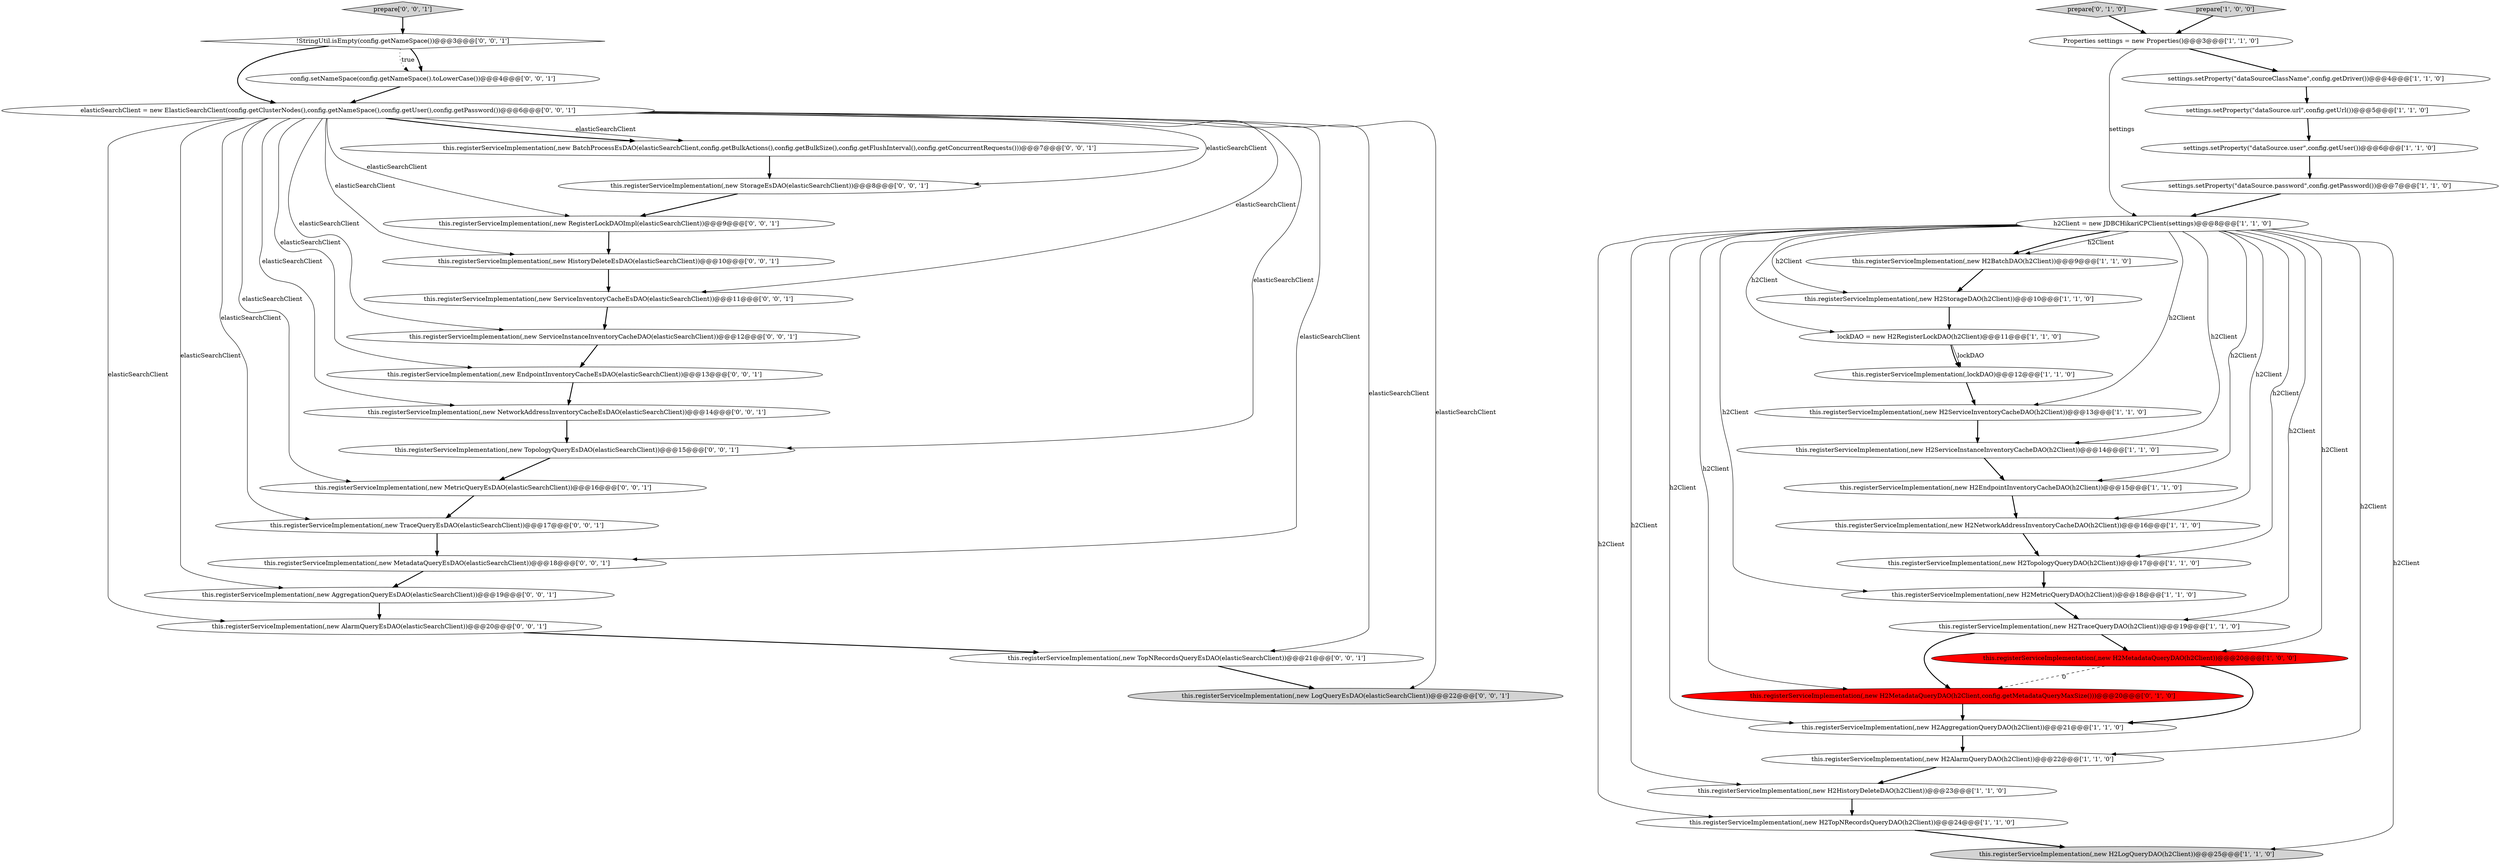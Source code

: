 digraph {
38 [style = filled, label = "this.registerServiceImplementation(,new TraceQueryEsDAO(elasticSearchClient))@@@17@@@['0', '0', '1']", fillcolor = white, shape = ellipse image = "AAA0AAABBB3BBB"];
30 [style = filled, label = "this.registerServiceImplementation(,new ServiceInstanceInventoryCacheDAO(elasticSearchClient))@@@12@@@['0', '0', '1']", fillcolor = white, shape = ellipse image = "AAA0AAABBB3BBB"];
1 [style = filled, label = "this.registerServiceImplementation(,lockDAO)@@@12@@@['1', '1', '0']", fillcolor = white, shape = ellipse image = "AAA0AAABBB1BBB"];
35 [style = filled, label = "this.registerServiceImplementation(,new EndpointInventoryCacheEsDAO(elasticSearchClient))@@@13@@@['0', '0', '1']", fillcolor = white, shape = ellipse image = "AAA0AAABBB3BBB"];
29 [style = filled, label = "this.registerServiceImplementation(,new MetadataQueryEsDAO(elasticSearchClient))@@@18@@@['0', '0', '1']", fillcolor = white, shape = ellipse image = "AAA0AAABBB3BBB"];
32 [style = filled, label = "elasticSearchClient = new ElasticSearchClient(config.getClusterNodes(),config.getNameSpace(),config.getUser(),config.getPassword())@@@6@@@['0', '0', '1']", fillcolor = white, shape = ellipse image = "AAA0AAABBB3BBB"];
4 [style = filled, label = "this.registerServiceImplementation(,new H2ServiceInventoryCacheDAO(h2Client))@@@13@@@['1', '1', '0']", fillcolor = white, shape = ellipse image = "AAA0AAABBB1BBB"];
23 [style = filled, label = "this.registerServiceImplementation(,new H2AlarmQueryDAO(h2Client))@@@22@@@['1', '1', '0']", fillcolor = white, shape = ellipse image = "AAA0AAABBB1BBB"];
8 [style = filled, label = "Properties settings = new Properties()@@@3@@@['1', '1', '0']", fillcolor = white, shape = ellipse image = "AAA0AAABBB1BBB"];
20 [style = filled, label = "this.registerServiceImplementation(,new H2HistoryDeleteDAO(h2Client))@@@23@@@['1', '1', '0']", fillcolor = white, shape = ellipse image = "AAA0AAABBB1BBB"];
25 [style = filled, label = "this.registerServiceImplementation(,new H2MetadataQueryDAO(h2Client,config.getMetadataQueryMaxSize()))@@@20@@@['0', '1', '0']", fillcolor = red, shape = ellipse image = "AAA1AAABBB2BBB"];
14 [style = filled, label = "settings.setProperty(\"dataSource.user\",config.getUser())@@@6@@@['1', '1', '0']", fillcolor = white, shape = ellipse image = "AAA0AAABBB1BBB"];
24 [style = filled, label = "prepare['0', '1', '0']", fillcolor = lightgray, shape = diamond image = "AAA0AAABBB2BBB"];
11 [style = filled, label = "this.registerServiceImplementation(,new H2AggregationQueryDAO(h2Client))@@@21@@@['1', '1', '0']", fillcolor = white, shape = ellipse image = "AAA0AAABBB1BBB"];
19 [style = filled, label = "this.registerServiceImplementation(,new H2NetworkAddressInventoryCacheDAO(h2Client))@@@16@@@['1', '1', '0']", fillcolor = white, shape = ellipse image = "AAA0AAABBB1BBB"];
33 [style = filled, label = "this.registerServiceImplementation(,new NetworkAddressInventoryCacheEsDAO(elasticSearchClient))@@@14@@@['0', '0', '1']", fillcolor = white, shape = ellipse image = "AAA0AAABBB3BBB"];
6 [style = filled, label = "this.registerServiceImplementation(,new H2TopNRecordsQueryDAO(h2Client))@@@24@@@['1', '1', '0']", fillcolor = white, shape = ellipse image = "AAA0AAABBB1BBB"];
26 [style = filled, label = "this.registerServiceImplementation(,new MetricQueryEsDAO(elasticSearchClient))@@@16@@@['0', '0', '1']", fillcolor = white, shape = ellipse image = "AAA0AAABBB3BBB"];
0 [style = filled, label = "lockDAO = new H2RegisterLockDAO(h2Client)@@@11@@@['1', '1', '0']", fillcolor = white, shape = ellipse image = "AAA0AAABBB1BBB"];
2 [style = filled, label = "this.registerServiceImplementation(,new H2StorageDAO(h2Client))@@@10@@@['1', '1', '0']", fillcolor = white, shape = ellipse image = "AAA0AAABBB1BBB"];
21 [style = filled, label = "prepare['1', '0', '0']", fillcolor = lightgray, shape = diamond image = "AAA0AAABBB1BBB"];
39 [style = filled, label = "this.registerServiceImplementation(,new RegisterLockDAOImpl(elasticSearchClient))@@@9@@@['0', '0', '1']", fillcolor = white, shape = ellipse image = "AAA0AAABBB3BBB"];
10 [style = filled, label = "this.registerServiceImplementation(,new H2TraceQueryDAO(h2Client))@@@19@@@['1', '1', '0']", fillcolor = white, shape = ellipse image = "AAA0AAABBB1BBB"];
12 [style = filled, label = "h2Client = new JDBCHikariCPClient(settings)@@@8@@@['1', '1', '0']", fillcolor = white, shape = ellipse image = "AAA0AAABBB1BBB"];
17 [style = filled, label = "this.registerServiceImplementation(,new H2EndpointInventoryCacheDAO(h2Client))@@@15@@@['1', '1', '0']", fillcolor = white, shape = ellipse image = "AAA0AAABBB1BBB"];
37 [style = filled, label = "!StringUtil.isEmpty(config.getNameSpace())@@@3@@@['0', '0', '1']", fillcolor = white, shape = diamond image = "AAA0AAABBB3BBB"];
15 [style = filled, label = "this.registerServiceImplementation(,new H2ServiceInstanceInventoryCacheDAO(h2Client))@@@14@@@['1', '1', '0']", fillcolor = white, shape = ellipse image = "AAA0AAABBB1BBB"];
43 [style = filled, label = "this.registerServiceImplementation(,new TopologyQueryEsDAO(elasticSearchClient))@@@15@@@['0', '0', '1']", fillcolor = white, shape = ellipse image = "AAA0AAABBB3BBB"];
3 [style = filled, label = "settings.setProperty(\"dataSource.url\",config.getUrl())@@@5@@@['1', '1', '0']", fillcolor = white, shape = ellipse image = "AAA0AAABBB1BBB"];
45 [style = filled, label = "prepare['0', '0', '1']", fillcolor = lightgray, shape = diamond image = "AAA0AAABBB3BBB"];
27 [style = filled, label = "this.registerServiceImplementation(,new AggregationQueryEsDAO(elasticSearchClient))@@@19@@@['0', '0', '1']", fillcolor = white, shape = ellipse image = "AAA0AAABBB3BBB"];
41 [style = filled, label = "this.registerServiceImplementation(,new BatchProcessEsDAO(elasticSearchClient,config.getBulkActions(),config.getBulkSize(),config.getFlushInterval(),config.getConcurrentRequests()))@@@7@@@['0', '0', '1']", fillcolor = white, shape = ellipse image = "AAA0AAABBB3BBB"];
40 [style = filled, label = "this.registerServiceImplementation(,new ServiceInventoryCacheEsDAO(elasticSearchClient))@@@11@@@['0', '0', '1']", fillcolor = white, shape = ellipse image = "AAA0AAABBB3BBB"];
28 [style = filled, label = "config.setNameSpace(config.getNameSpace().toLowerCase())@@@4@@@['0', '0', '1']", fillcolor = white, shape = ellipse image = "AAA0AAABBB3BBB"];
9 [style = filled, label = "settings.setProperty(\"dataSource.password\",config.getPassword())@@@7@@@['1', '1', '0']", fillcolor = white, shape = ellipse image = "AAA0AAABBB1BBB"];
7 [style = filled, label = "this.registerServiceImplementation(,new H2LogQueryDAO(h2Client))@@@25@@@['1', '1', '0']", fillcolor = lightgray, shape = ellipse image = "AAA0AAABBB1BBB"];
18 [style = filled, label = "this.registerServiceImplementation(,new H2MetricQueryDAO(h2Client))@@@18@@@['1', '1', '0']", fillcolor = white, shape = ellipse image = "AAA0AAABBB1BBB"];
44 [style = filled, label = "this.registerServiceImplementation(,new HistoryDeleteEsDAO(elasticSearchClient))@@@10@@@['0', '0', '1']", fillcolor = white, shape = ellipse image = "AAA0AAABBB3BBB"];
13 [style = filled, label = "this.registerServiceImplementation(,new H2TopologyQueryDAO(h2Client))@@@17@@@['1', '1', '0']", fillcolor = white, shape = ellipse image = "AAA0AAABBB1BBB"];
5 [style = filled, label = "this.registerServiceImplementation(,new H2MetadataQueryDAO(h2Client))@@@20@@@['1', '0', '0']", fillcolor = red, shape = ellipse image = "AAA1AAABBB1BBB"];
31 [style = filled, label = "this.registerServiceImplementation(,new TopNRecordsQueryEsDAO(elasticSearchClient))@@@21@@@['0', '0', '1']", fillcolor = white, shape = ellipse image = "AAA0AAABBB3BBB"];
16 [style = filled, label = "settings.setProperty(\"dataSourceClassName\",config.getDriver())@@@4@@@['1', '1', '0']", fillcolor = white, shape = ellipse image = "AAA0AAABBB1BBB"];
34 [style = filled, label = "this.registerServiceImplementation(,new StorageEsDAO(elasticSearchClient))@@@8@@@['0', '0', '1']", fillcolor = white, shape = ellipse image = "AAA0AAABBB3BBB"];
36 [style = filled, label = "this.registerServiceImplementation(,new AlarmQueryEsDAO(elasticSearchClient))@@@20@@@['0', '0', '1']", fillcolor = white, shape = ellipse image = "AAA0AAABBB3BBB"];
42 [style = filled, label = "this.registerServiceImplementation(,new LogQueryEsDAO(elasticSearchClient))@@@22@@@['0', '0', '1']", fillcolor = lightgray, shape = ellipse image = "AAA0AAABBB3BBB"];
22 [style = filled, label = "this.registerServiceImplementation(,new H2BatchDAO(h2Client))@@@9@@@['1', '1', '0']", fillcolor = white, shape = ellipse image = "AAA0AAABBB1BBB"];
16->3 [style = bold, label=""];
8->16 [style = bold, label=""];
0->1 [style = solid, label="lockDAO"];
1->4 [style = bold, label=""];
23->20 [style = bold, label=""];
32->44 [style = solid, label="elasticSearchClient"];
27->36 [style = bold, label=""];
32->26 [style = solid, label="elasticSearchClient"];
37->28 [style = bold, label=""];
22->2 [style = bold, label=""];
12->11 [style = solid, label="h2Client"];
39->44 [style = bold, label=""];
12->4 [style = solid, label="h2Client"];
12->23 [style = solid, label="h2Client"];
8->12 [style = solid, label="settings"];
32->31 [style = solid, label="elasticSearchClient"];
32->29 [style = solid, label="elasticSearchClient"];
38->29 [style = bold, label=""];
3->14 [style = bold, label=""];
4->15 [style = bold, label=""];
36->31 [style = bold, label=""];
35->33 [style = bold, label=""];
21->8 [style = bold, label=""];
44->40 [style = bold, label=""];
32->40 [style = solid, label="elasticSearchClient"];
32->33 [style = solid, label="elasticSearchClient"];
12->10 [style = solid, label="h2Client"];
12->17 [style = solid, label="h2Client"];
5->25 [style = dashed, label="0"];
43->26 [style = bold, label=""];
20->6 [style = bold, label=""];
12->18 [style = solid, label="h2Client"];
12->0 [style = solid, label="h2Client"];
32->35 [style = solid, label="elasticSearchClient"];
17->19 [style = bold, label=""];
32->38 [style = solid, label="elasticSearchClient"];
12->22 [style = solid, label="h2Client"];
28->32 [style = bold, label=""];
12->7 [style = solid, label="h2Client"];
12->13 [style = solid, label="h2Client"];
26->38 [style = bold, label=""];
12->5 [style = solid, label="h2Client"];
29->27 [style = bold, label=""];
31->42 [style = bold, label=""];
15->17 [style = bold, label=""];
2->0 [style = bold, label=""];
12->6 [style = solid, label="h2Client"];
12->2 [style = solid, label="h2Client"];
10->5 [style = bold, label=""];
19->13 [style = bold, label=""];
18->10 [style = bold, label=""];
30->35 [style = bold, label=""];
12->19 [style = solid, label="h2Client"];
10->25 [style = bold, label=""];
32->34 [style = solid, label="elasticSearchClient"];
25->11 [style = bold, label=""];
32->43 [style = solid, label="elasticSearchClient"];
0->1 [style = bold, label=""];
12->20 [style = solid, label="h2Client"];
32->41 [style = solid, label="elasticSearchClient"];
32->27 [style = solid, label="elasticSearchClient"];
34->39 [style = bold, label=""];
33->43 [style = bold, label=""];
32->39 [style = solid, label="elasticSearchClient"];
12->25 [style = solid, label="h2Client"];
37->32 [style = bold, label=""];
32->36 [style = solid, label="elasticSearchClient"];
14->9 [style = bold, label=""];
32->41 [style = bold, label=""];
5->11 [style = bold, label=""];
40->30 [style = bold, label=""];
9->12 [style = bold, label=""];
45->37 [style = bold, label=""];
12->15 [style = solid, label="h2Client"];
24->8 [style = bold, label=""];
37->28 [style = dotted, label="true"];
6->7 [style = bold, label=""];
11->23 [style = bold, label=""];
41->34 [style = bold, label=""];
32->42 [style = solid, label="elasticSearchClient"];
12->22 [style = bold, label=""];
13->18 [style = bold, label=""];
32->30 [style = solid, label="elasticSearchClient"];
}
